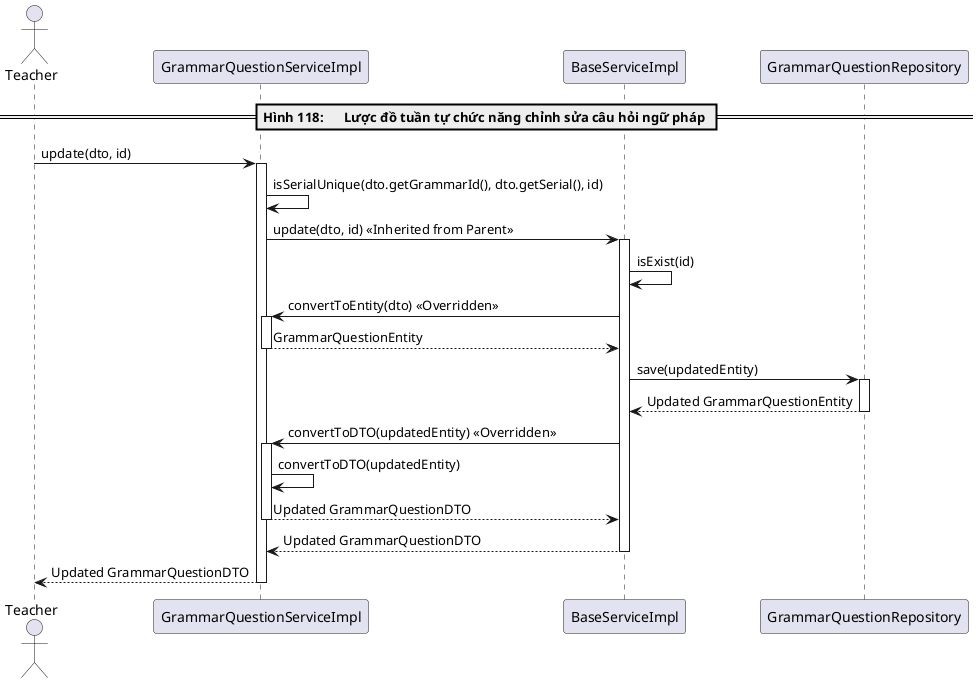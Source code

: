 @startuml updateGrammarQuestion

actor Teacher
participant "GrammarQuestionServiceImpl" as GrammarQuestionService
participant "BaseServiceImpl" as BaseService
participant "GrammarQuestionRepository" as Repository


== Hình 118:	Lược đồ tuần tự chức năng chỉnh sửa câu hỏi ngữ pháp ==
Teacher -> GrammarQuestionService: update(dto, id)
activate GrammarQuestionService

GrammarQuestionService -> GrammarQuestionService: isSerialUnique(dto.getGrammarId(), dto.getSerial(), id)
GrammarQuestionService -> BaseService: update(dto, id) << Inherited from Parent >>
activate BaseService

BaseService -> BaseService: isExist(id)
BaseService -> GrammarQuestionService: convertToEntity(dto) << Overridden >>
activate GrammarQuestionService
GrammarQuestionService --> BaseService: GrammarQuestionEntity
deactivate GrammarQuestionService

BaseService -> Repository: save(updatedEntity)
activate Repository
Repository --> BaseService: Updated GrammarQuestionEntity
deactivate Repository

BaseService -> GrammarQuestionService: convertToDTO(updatedEntity) << Overridden >>
activate GrammarQuestionService
GrammarQuestionService -> GrammarQuestionService: convertToDTO(updatedEntity)
GrammarQuestionService --> BaseService: Updated GrammarQuestionDTO
deactivate GrammarQuestionService

BaseService --> GrammarQuestionService: Updated GrammarQuestionDTO
deactivate BaseService

GrammarQuestionService --> Teacher: Updated GrammarQuestionDTO
deactivate GrammarQuestionService

@enduml
